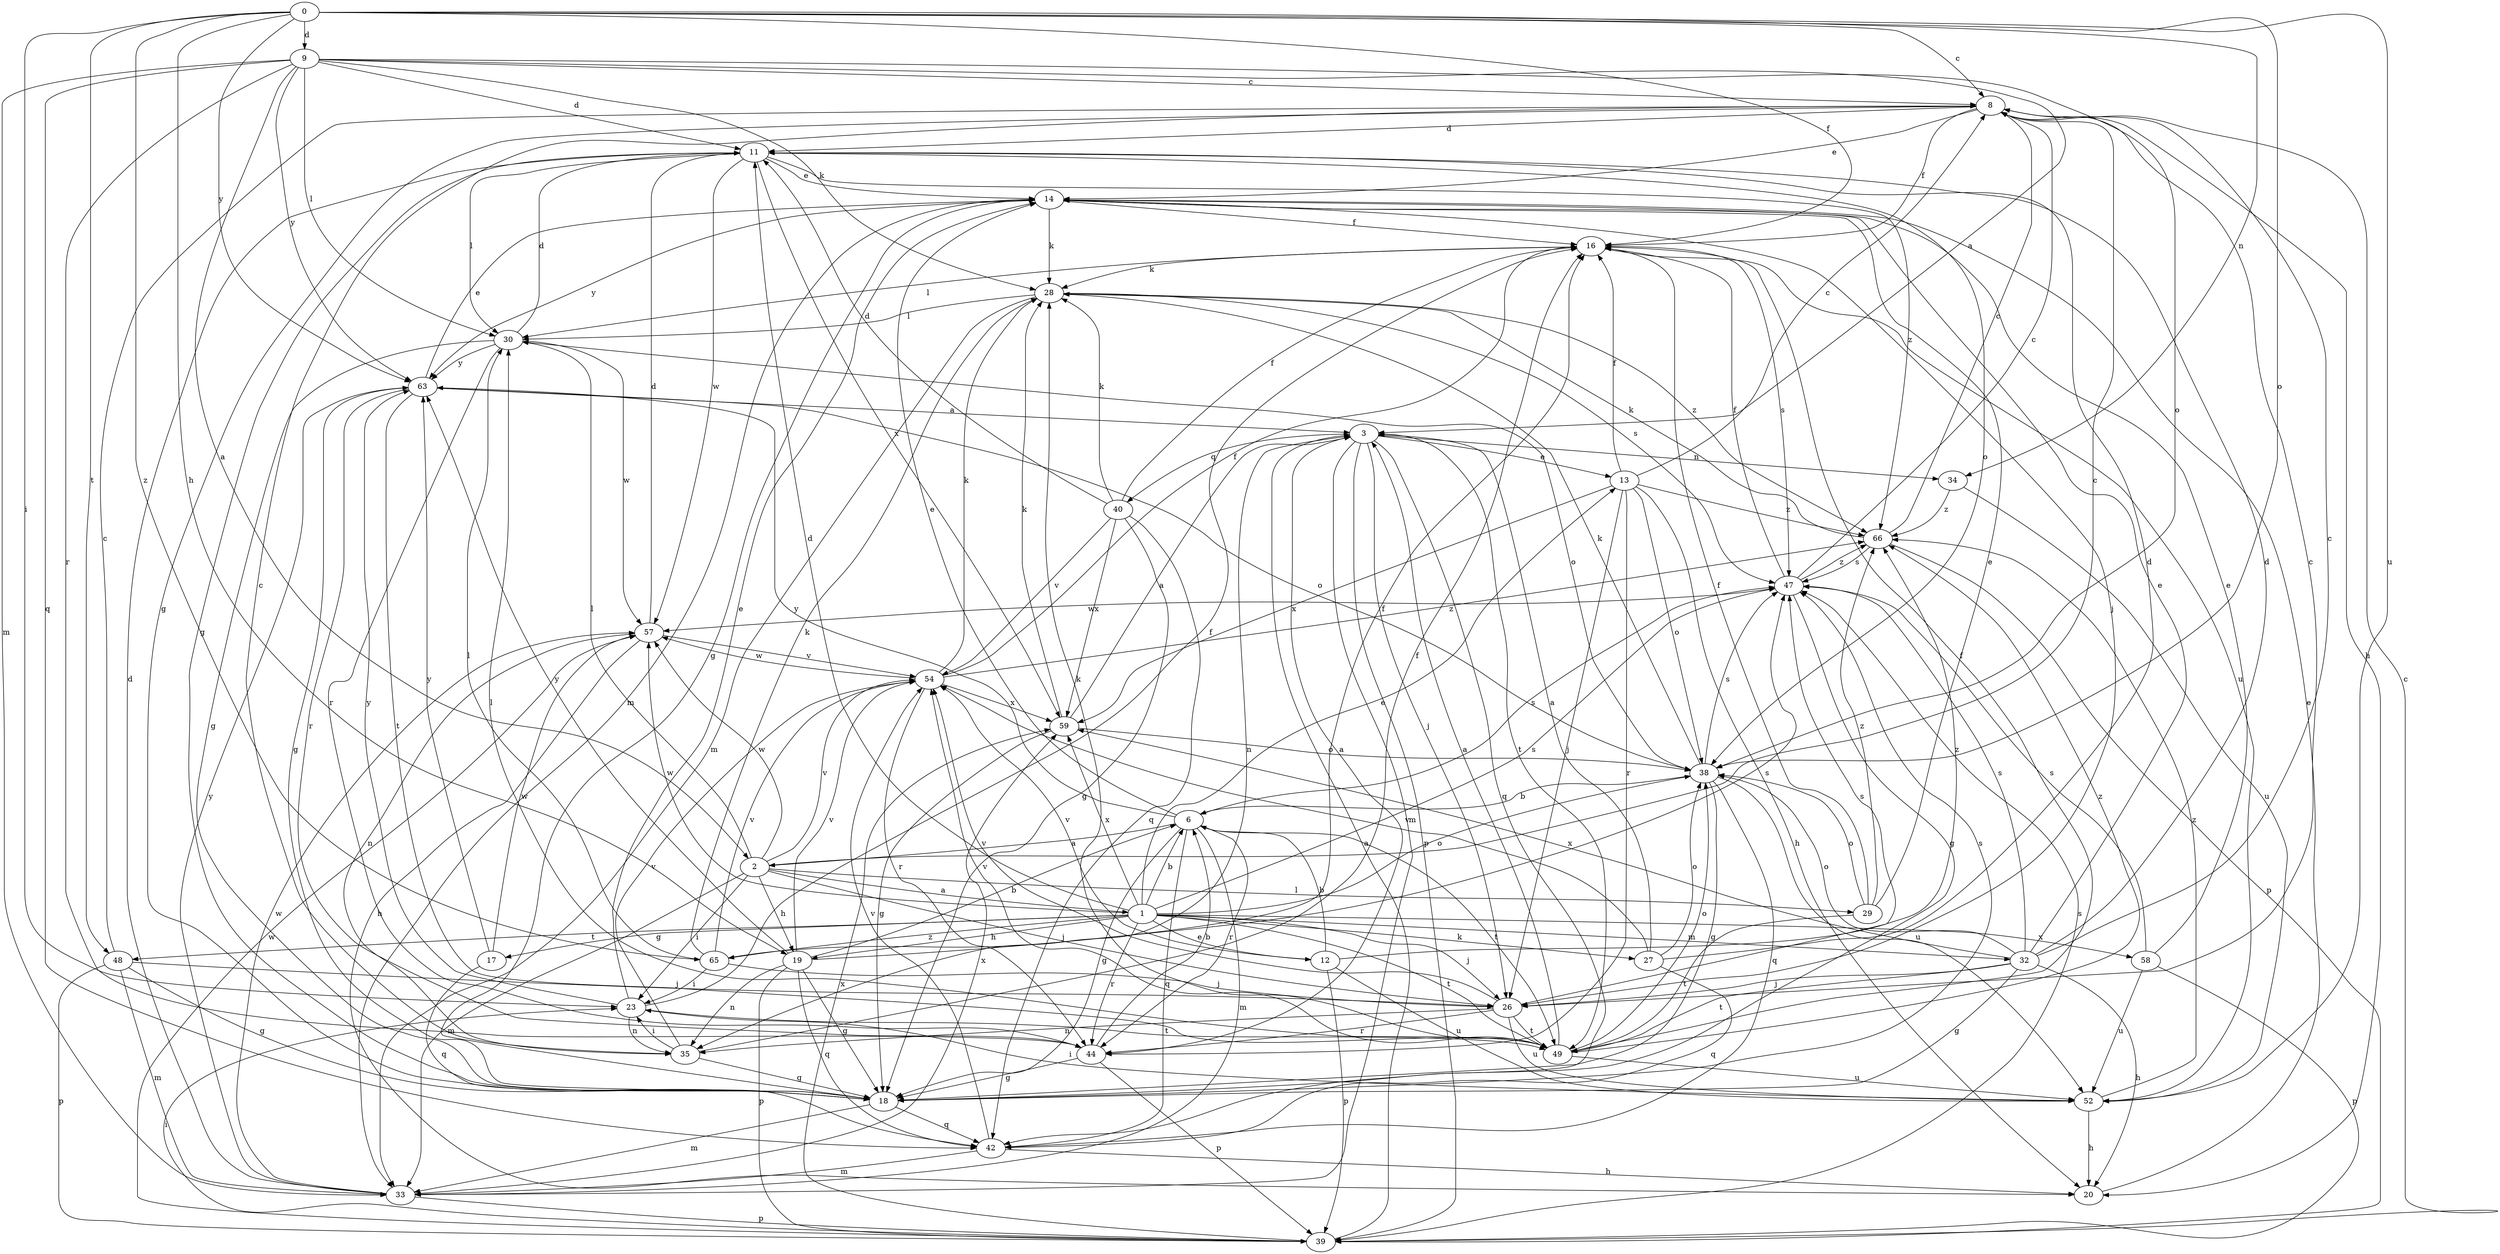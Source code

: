 strict digraph  {
0;
1;
2;
3;
6;
8;
9;
11;
12;
13;
14;
16;
17;
18;
19;
20;
23;
26;
27;
28;
29;
30;
32;
33;
34;
35;
38;
39;
40;
42;
44;
47;
48;
49;
52;
54;
57;
58;
59;
63;
65;
66;
0 -> 8  [label=c];
0 -> 9  [label=d];
0 -> 16  [label=f];
0 -> 19  [label=h];
0 -> 23  [label=i];
0 -> 34  [label=n];
0 -> 38  [label=o];
0 -> 48  [label=t];
0 -> 52  [label=u];
0 -> 63  [label=y];
0 -> 65  [label=z];
1 -> 6  [label=b];
1 -> 11  [label=d];
1 -> 12  [label=e];
1 -> 13  [label=e];
1 -> 17  [label=g];
1 -> 19  [label=h];
1 -> 26  [label=j];
1 -> 27  [label=k];
1 -> 32  [label=m];
1 -> 38  [label=o];
1 -> 44  [label=r];
1 -> 47  [label=s];
1 -> 48  [label=t];
1 -> 49  [label=t];
1 -> 57  [label=w];
1 -> 58  [label=x];
1 -> 59  [label=x];
1 -> 65  [label=z];
2 -> 1  [label=a];
2 -> 8  [label=c];
2 -> 19  [label=h];
2 -> 23  [label=i];
2 -> 26  [label=j];
2 -> 29  [label=l];
2 -> 30  [label=l];
2 -> 33  [label=m];
2 -> 54  [label=v];
2 -> 57  [label=w];
3 -> 13  [label=e];
3 -> 26  [label=j];
3 -> 33  [label=m];
3 -> 34  [label=n];
3 -> 35  [label=n];
3 -> 39  [label=p];
3 -> 40  [label=q];
3 -> 42  [label=q];
3 -> 49  [label=t];
6 -> 2  [label=a];
6 -> 14  [label=e];
6 -> 18  [label=g];
6 -> 33  [label=m];
6 -> 42  [label=q];
6 -> 44  [label=r];
6 -> 47  [label=s];
6 -> 49  [label=t];
6 -> 63  [label=y];
8 -> 11  [label=d];
8 -> 14  [label=e];
8 -> 16  [label=f];
8 -> 18  [label=g];
8 -> 20  [label=h];
9 -> 2  [label=a];
9 -> 3  [label=a];
9 -> 8  [label=c];
9 -> 11  [label=d];
9 -> 28  [label=k];
9 -> 30  [label=l];
9 -> 33  [label=m];
9 -> 38  [label=o];
9 -> 42  [label=q];
9 -> 44  [label=r];
9 -> 63  [label=y];
11 -> 14  [label=e];
11 -> 18  [label=g];
11 -> 30  [label=l];
11 -> 38  [label=o];
11 -> 57  [label=w];
11 -> 59  [label=x];
11 -> 66  [label=z];
12 -> 6  [label=b];
12 -> 39  [label=p];
12 -> 52  [label=u];
12 -> 54  [label=v];
12 -> 66  [label=z];
13 -> 8  [label=c];
13 -> 16  [label=f];
13 -> 20  [label=h];
13 -> 26  [label=j];
13 -> 38  [label=o];
13 -> 44  [label=r];
13 -> 59  [label=x];
13 -> 66  [label=z];
14 -> 16  [label=f];
14 -> 18  [label=g];
14 -> 26  [label=j];
14 -> 28  [label=k];
14 -> 33  [label=m];
14 -> 63  [label=y];
16 -> 28  [label=k];
16 -> 30  [label=l];
16 -> 47  [label=s];
16 -> 52  [label=u];
17 -> 42  [label=q];
17 -> 57  [label=w];
17 -> 63  [label=y];
18 -> 33  [label=m];
18 -> 42  [label=q];
18 -> 47  [label=s];
19 -> 6  [label=b];
19 -> 16  [label=f];
19 -> 18  [label=g];
19 -> 35  [label=n];
19 -> 39  [label=p];
19 -> 42  [label=q];
19 -> 54  [label=v];
19 -> 63  [label=y];
20 -> 14  [label=e];
23 -> 14  [label=e];
23 -> 16  [label=f];
23 -> 35  [label=n];
23 -> 49  [label=t];
23 -> 63  [label=y];
26 -> 8  [label=c];
26 -> 35  [label=n];
26 -> 44  [label=r];
26 -> 47  [label=s];
26 -> 49  [label=t];
26 -> 52  [label=u];
26 -> 54  [label=v];
27 -> 3  [label=a];
27 -> 11  [label=d];
27 -> 38  [label=o];
27 -> 42  [label=q];
27 -> 54  [label=v];
28 -> 30  [label=l];
28 -> 33  [label=m];
28 -> 47  [label=s];
28 -> 66  [label=z];
29 -> 14  [label=e];
29 -> 16  [label=f];
29 -> 38  [label=o];
29 -> 49  [label=t];
29 -> 66  [label=z];
30 -> 11  [label=d];
30 -> 18  [label=g];
30 -> 38  [label=o];
30 -> 44  [label=r];
30 -> 57  [label=w];
30 -> 63  [label=y];
32 -> 8  [label=c];
32 -> 11  [label=d];
32 -> 14  [label=e];
32 -> 18  [label=g];
32 -> 20  [label=h];
32 -> 26  [label=j];
32 -> 38  [label=o];
32 -> 47  [label=s];
32 -> 49  [label=t];
32 -> 59  [label=x];
33 -> 11  [label=d];
33 -> 39  [label=p];
33 -> 57  [label=w];
33 -> 59  [label=x];
33 -> 63  [label=y];
34 -> 52  [label=u];
34 -> 66  [label=z];
35 -> 8  [label=c];
35 -> 16  [label=f];
35 -> 18  [label=g];
35 -> 23  [label=i];
35 -> 54  [label=v];
38 -> 6  [label=b];
38 -> 18  [label=g];
38 -> 28  [label=k];
38 -> 42  [label=q];
38 -> 47  [label=s];
38 -> 52  [label=u];
39 -> 3  [label=a];
39 -> 8  [label=c];
39 -> 23  [label=i];
39 -> 47  [label=s];
39 -> 57  [label=w];
39 -> 59  [label=x];
40 -> 11  [label=d];
40 -> 16  [label=f];
40 -> 18  [label=g];
40 -> 28  [label=k];
40 -> 42  [label=q];
40 -> 54  [label=v];
40 -> 59  [label=x];
42 -> 20  [label=h];
42 -> 33  [label=m];
42 -> 54  [label=v];
44 -> 3  [label=a];
44 -> 6  [label=b];
44 -> 18  [label=g];
44 -> 39  [label=p];
47 -> 8  [label=c];
47 -> 16  [label=f];
47 -> 18  [label=g];
47 -> 57  [label=w];
47 -> 66  [label=z];
48 -> 8  [label=c];
48 -> 18  [label=g];
48 -> 26  [label=j];
48 -> 33  [label=m];
48 -> 39  [label=p];
49 -> 3  [label=a];
49 -> 16  [label=f];
49 -> 28  [label=k];
49 -> 30  [label=l];
49 -> 38  [label=o];
49 -> 52  [label=u];
49 -> 54  [label=v];
49 -> 66  [label=z];
52 -> 20  [label=h];
52 -> 23  [label=i];
52 -> 66  [label=z];
54 -> 16  [label=f];
54 -> 28  [label=k];
54 -> 44  [label=r];
54 -> 57  [label=w];
54 -> 59  [label=x];
54 -> 66  [label=z];
57 -> 11  [label=d];
57 -> 20  [label=h];
57 -> 35  [label=n];
57 -> 54  [label=v];
58 -> 14  [label=e];
58 -> 39  [label=p];
58 -> 47  [label=s];
58 -> 52  [label=u];
59 -> 3  [label=a];
59 -> 18  [label=g];
59 -> 28  [label=k];
59 -> 38  [label=o];
63 -> 3  [label=a];
63 -> 14  [label=e];
63 -> 18  [label=g];
63 -> 38  [label=o];
63 -> 44  [label=r];
63 -> 49  [label=t];
65 -> 23  [label=i];
65 -> 26  [label=j];
65 -> 28  [label=k];
65 -> 30  [label=l];
65 -> 47  [label=s];
65 -> 54  [label=v];
66 -> 8  [label=c];
66 -> 28  [label=k];
66 -> 39  [label=p];
66 -> 47  [label=s];
}
